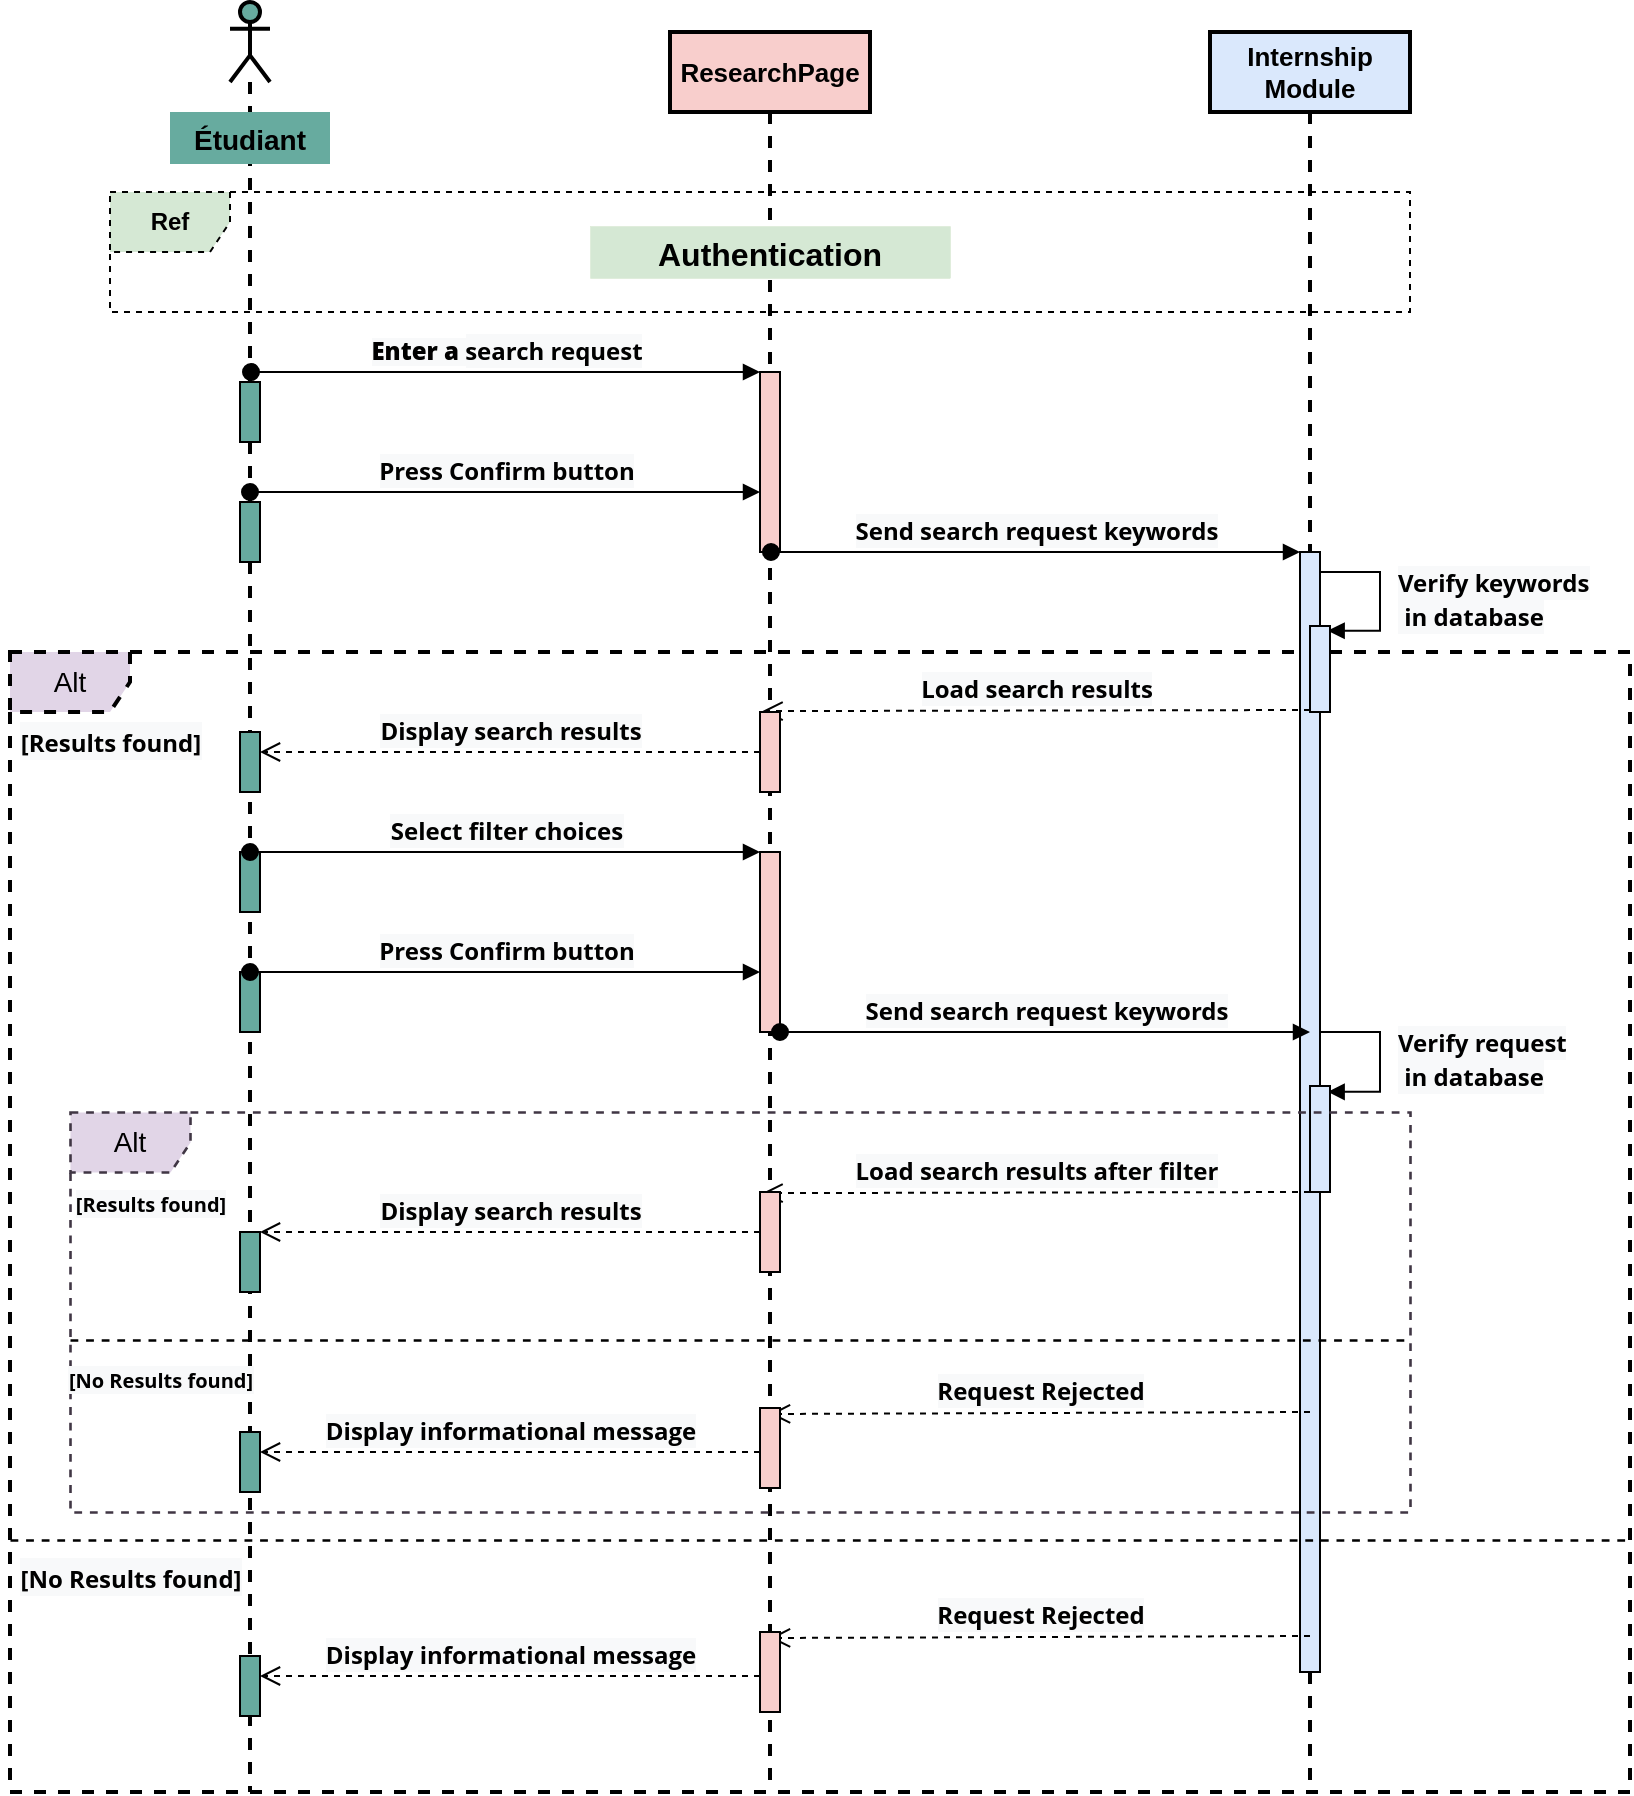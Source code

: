 <mxfile version="20.7.4" type="github">
  <diagram id="kgpKYQtTHZ0yAKxKKP6v" name="Page-1">
    <mxGraphModel dx="1259" dy="672" grid="1" gridSize="10" guides="1" tooltips="1" connect="1" arrows="1" fold="1" page="1" pageScale="1" pageWidth="850" pageHeight="1100" math="0" shadow="0">
      <root>
        <mxCell id="0" />
        <mxCell id="1" parent="0" />
        <mxCell id="At5qPvvLP8jXeKK-ldAs-17" value="Alt" style="shape=umlFrame;whiteSpace=wrap;html=1;labelBackgroundColor=none;strokeWidth=2;fontSize=14;dashed=1;fillColor=#e1d5e7;strokeColor=#000000;perimeterSpacing=0;spacingRight=0;" vertex="1" parent="1">
          <mxGeometry x="40" y="350" width="810" height="570" as="geometry" />
        </mxCell>
        <mxCell id="g-d-6gSf76YK7SEDgNIT-4" value="&lt;b&gt;&lt;font style=&quot;font-size: 13px;&quot;&gt;ResearchPage&lt;/font&gt;&lt;/b&gt;" style="shape=umlLifeline;perimeter=lifelinePerimeter;whiteSpace=wrap;html=1;container=1;collapsible=0;recursiveResize=0;outlineConnect=0;strokeWidth=2;fillColor=#f8cecc;strokeColor=#000000;" parent="1" vertex="1">
          <mxGeometry x="370" y="40" width="100" height="880" as="geometry" />
        </mxCell>
        <mxCell id="At5qPvvLP8jXeKK-ldAs-6" value="" style="html=1;points=[];perimeter=orthogonalPerimeter;labelBackgroundColor=none;strokeColor=#000000;strokeWidth=1;fontSize=16;fillColor=#f8cecc;" vertex="1" parent="g-d-6gSf76YK7SEDgNIT-4">
          <mxGeometry x="45" y="170" width="10" height="90" as="geometry" />
        </mxCell>
        <mxCell id="g-d-6gSf76YK7SEDgNIT-5" value="&lt;font style=&quot;font-size: 13px;&quot;&gt;&lt;b&gt;Internship&lt;br&gt;Module&lt;/b&gt;&lt;/font&gt;" style="shape=umlLifeline;perimeter=lifelinePerimeter;whiteSpace=wrap;html=1;container=1;collapsible=0;recursiveResize=0;outlineConnect=0;strokeWidth=2;fillColor=#dae8fc;strokeColor=#000000;" parent="1" vertex="1">
          <mxGeometry x="640" y="40" width="100" height="880" as="geometry" />
        </mxCell>
        <mxCell id="At5qPvvLP8jXeKK-ldAs-11" value="" style="html=1;points=[];perimeter=orthogonalPerimeter;labelBackgroundColor=none;strokeColor=#000000;strokeWidth=1;fontSize=14;fillColor=#dae8fc;" vertex="1" parent="g-d-6gSf76YK7SEDgNIT-5">
          <mxGeometry x="45" y="260" width="10" height="560" as="geometry" />
        </mxCell>
        <mxCell id="At5qPvvLP8jXeKK-ldAs-16" value="&lt;span style=&quot;box-sizing: content-box; -webkit-font-smoothing: antialiased; font-weight: bolder; font-family: &amp;quot;Open Sans&amp;quot;, &amp;quot;VP Default&amp;quot;; font-size: 12px; text-align: center; background-color: rgb(248, 249, 250);&quot;&gt;Verify keywords&lt;br&gt;&amp;nbsp;in database&lt;/span&gt;" style="edgeStyle=orthogonalEdgeStyle;html=1;align=left;spacingLeft=2;endArrow=block;rounded=0;entryX=0.883;entryY=0.055;fontSize=14;entryDx=0;entryDy=0;entryPerimeter=0;" edge="1" target="At5qPvvLP8jXeKK-ldAs-25" parent="g-d-6gSf76YK7SEDgNIT-5">
          <mxGeometry y="5" relative="1" as="geometry">
            <mxPoint x="55" y="270" as="sourcePoint" />
            <Array as="points">
              <mxPoint x="85" y="270" />
              <mxPoint x="85" y="299" />
            </Array>
            <mxPoint x="65" y="300" as="targetPoint" />
            <mxPoint as="offset" />
          </mxGeometry>
        </mxCell>
        <mxCell id="g-d-6gSf76YK7SEDgNIT-6" value="" style="shape=umlLifeline;participant=umlActor;perimeter=lifelinePerimeter;whiteSpace=wrap;html=1;container=1;collapsible=0;recursiveResize=0;verticalAlign=top;spacingTop=36;outlineConnect=0;fillColor=#67AB9F;align=left;strokeWidth=2;" parent="1" vertex="1">
          <mxGeometry x="150" y="25" width="20" height="895" as="geometry" />
        </mxCell>
        <mxCell id="At5qPvvLP8jXeKK-ldAs-8" value="" style="html=1;points=[];perimeter=orthogonalPerimeter;labelBackgroundColor=none;strokeColor=#000000;strokeWidth=1;fontSize=16;fillColor=#67ab9f;" vertex="1" parent="g-d-6gSf76YK7SEDgNIT-6">
          <mxGeometry x="5" y="190" width="10" height="30" as="geometry" />
        </mxCell>
        <mxCell id="At5qPvvLP8jXeKK-ldAs-9" value="" style="html=1;points=[];perimeter=orthogonalPerimeter;labelBackgroundColor=none;strokeColor=#000000;strokeWidth=1;fontSize=16;fillColor=#67ab9f;" vertex="1" parent="g-d-6gSf76YK7SEDgNIT-6">
          <mxGeometry x="5" y="250" width="10" height="30" as="geometry" />
        </mxCell>
        <mxCell id="g-d-6gSf76YK7SEDgNIT-9" value="Étudiant" style="text;align=center;fontStyle=1;verticalAlign=middle;spacingLeft=3;spacingRight=3;strokeColor=none;rotatable=0;points=[[0,0.5],[1,0.5]];portConstraint=eastwest;strokeWidth=2;fontSize=14;fillColor=#67AB9F;" parent="g-d-6gSf76YK7SEDgNIT-6" vertex="1">
          <mxGeometry x="-30" y="55" width="80" height="26" as="geometry" />
        </mxCell>
        <mxCell id="At5qPvvLP8jXeKK-ldAs-2" value="Ref" style="shape=umlFrame;whiteSpace=wrap;html=1;fillColor=#d5e8d4;strokeColor=#000000;fontStyle=1;dashed=1;" vertex="1" parent="1">
          <mxGeometry x="90" y="120" width="650" height="60" as="geometry" />
        </mxCell>
        <mxCell id="At5qPvvLP8jXeKK-ldAs-3" value="Authentication" style="text;align=center;fontStyle=1;verticalAlign=middle;spacingLeft=3;spacingRight=3;strokeColor=#82b366;rotatable=0;points=[[0,0.5],[1,0.5]];portConstraint=eastwest;fontSize=16;labelBackgroundColor=none;fillColor=#d5e8d4;strokeWidth=0;" vertex="1" parent="1">
          <mxGeometry x="330" y="137" width="180" height="26" as="geometry" />
        </mxCell>
        <mxCell id="At5qPvvLP8jXeKK-ldAs-7" value="&lt;font style=&quot;box-sizing: content-box; -webkit-font-smoothing: antialiased; font-family: &amp;quot;Open Sans&amp;quot;, &amp;quot;VP Default&amp;quot;; font-weight: 700; background-color: rgb(248, 249, 250);&quot; size=&quot;1&quot;&gt;&lt;span style=&quot;box-sizing: content-box; -webkit-font-smoothing: antialiased; font-weight: bolder; font-size: 12px;&quot;&gt;Enter a&amp;nbsp;&lt;/span&gt;&lt;/font&gt;&lt;span style=&quot;font-family: &amp;quot;Open Sans&amp;quot;, &amp;quot;VP Default&amp;quot;; font-size: 12px; font-weight: 700; background-color: rgb(248, 249, 250);&quot;&gt;search request&lt;/span&gt;" style="html=1;verticalAlign=bottom;startArrow=oval;endArrow=block;startSize=8;rounded=0;fontSize=16;" edge="1" target="At5qPvvLP8jXeKK-ldAs-6" parent="1" source="g-d-6gSf76YK7SEDgNIT-6">
          <mxGeometry relative="1" as="geometry">
            <mxPoint x="355" y="210" as="sourcePoint" />
            <Array as="points">
              <mxPoint x="280" y="210" />
            </Array>
          </mxGeometry>
        </mxCell>
        <mxCell id="At5qPvvLP8jXeKK-ldAs-10" value="&lt;span style=&quot;box-sizing: content-box; -webkit-font-smoothing: antialiased; font-weight: bolder; font-family: &amp;quot;Open Sans&amp;quot;, &amp;quot;VP Default&amp;quot;; font-size: 12px; background-color: rgb(248, 249, 250);&quot;&gt;Press Confirm button&lt;/span&gt;" style="html=1;verticalAlign=bottom;startArrow=oval;endArrow=block;startSize=8;rounded=0;fontSize=16;" edge="1" parent="1">
          <mxGeometry relative="1" as="geometry">
            <mxPoint x="160" y="270" as="sourcePoint" />
            <mxPoint x="415" y="270" as="targetPoint" />
            <Array as="points">
              <mxPoint x="280" y="270" />
            </Array>
          </mxGeometry>
        </mxCell>
        <mxCell id="At5qPvvLP8jXeKK-ldAs-12" value="&lt;span style=&quot;box-sizing: content-box; -webkit-font-smoothing: antialiased; font-weight: bolder; font-family: &amp;quot;Open Sans&amp;quot;, &amp;quot;VP Default&amp;quot;; font-size: 12px; background-color: rgb(248, 249, 250);&quot;&gt;Send search request keywords&lt;/span&gt;" style="html=1;verticalAlign=bottom;startArrow=oval;endArrow=block;startSize=8;rounded=0;fontSize=14;" edge="1" target="At5qPvvLP8jXeKK-ldAs-11" parent="1" source="g-d-6gSf76YK7SEDgNIT-4">
          <mxGeometry relative="1" as="geometry">
            <mxPoint x="625" y="300" as="sourcePoint" />
            <Array as="points">
              <mxPoint x="570" y="300" />
            </Array>
          </mxGeometry>
        </mxCell>
        <mxCell id="At5qPvvLP8jXeKK-ldAs-18" value="&lt;span style=&quot;box-sizing: content-box; -webkit-font-smoothing: antialiased; font-weight: bolder; font-family: &amp;quot;Open Sans&amp;quot;, &amp;quot;VP Default&amp;quot;; background-color: rgb(248, 249, 250);&quot;&gt;&lt;font style=&quot;font-size: 12px;&quot;&gt;[Results found]&lt;/font&gt;&lt;/span&gt;" style="text;html=1;align=center;verticalAlign=middle;resizable=0;points=[];autosize=1;strokeColor=none;fillColor=none;fontSize=14;" vertex="1" parent="1">
          <mxGeometry x="35" y="380" width="110" height="30" as="geometry" />
        </mxCell>
        <mxCell id="At5qPvvLP8jXeKK-ldAs-19" value="&lt;span style=&quot;box-sizing: content-box; -webkit-font-smoothing: antialiased; font-weight: bolder; font-family: &amp;quot;Open Sans&amp;quot;, &amp;quot;VP Default&amp;quot;; font-size: 12px; background-color: rgb(248, 249, 250);&quot;&gt;&lt;font style=&quot;box-sizing: content-box; -webkit-font-smoothing: antialiased;&quot;&gt;Load search results&lt;/font&gt;&lt;/span&gt;" style="html=1;verticalAlign=bottom;endArrow=open;dashed=1;endSize=8;rounded=0;fontSize=14;entryX=0.128;entryY=-0.011;entryDx=0;entryDy=0;entryPerimeter=0;" edge="1" parent="1" target="At5qPvvLP8jXeKK-ldAs-20">
          <mxGeometry relative="1" as="geometry">
            <mxPoint x="690" y="379" as="sourcePoint" />
            <mxPoint x="610" y="379" as="targetPoint" />
          </mxGeometry>
        </mxCell>
        <mxCell id="At5qPvvLP8jXeKK-ldAs-20" value="" style="html=1;points=[];perimeter=orthogonalPerimeter;labelBackgroundColor=none;strokeColor=#000000;strokeWidth=1;fontSize=14;fillColor=#f8cecc;" vertex="1" parent="1">
          <mxGeometry x="415" y="380" width="10" height="40" as="geometry" />
        </mxCell>
        <mxCell id="At5qPvvLP8jXeKK-ldAs-21" value="&lt;span style=&quot;box-sizing: content-box; -webkit-font-smoothing: antialiased; font-weight: bolder; font-family: &amp;quot;Open Sans&amp;quot;, &amp;quot;VP Default&amp;quot;; font-size: 12px; background-color: rgb(248, 249, 250);&quot;&gt;Display search results&lt;/span&gt;" style="html=1;verticalAlign=bottom;endArrow=open;dashed=1;endSize=8;rounded=0;fontSize=14;" edge="1" parent="1" source="At5qPvvLP8jXeKK-ldAs-20" target="At5qPvvLP8jXeKK-ldAs-22">
          <mxGeometry relative="1" as="geometry">
            <mxPoint x="410" y="399.5" as="sourcePoint" />
            <mxPoint x="330" y="399.5" as="targetPoint" />
          </mxGeometry>
        </mxCell>
        <mxCell id="At5qPvvLP8jXeKK-ldAs-22" value="" style="html=1;points=[];perimeter=orthogonalPerimeter;labelBackgroundColor=none;strokeColor=#000000;strokeWidth=1;fontSize=16;fillColor=#67ab9f;" vertex="1" parent="1">
          <mxGeometry x="155" y="390" width="10" height="30" as="geometry" />
        </mxCell>
        <mxCell id="At5qPvvLP8jXeKK-ldAs-25" value="" style="html=1;points=[];perimeter=orthogonalPerimeter;labelBackgroundColor=none;strokeColor=#000000;strokeWidth=1;fontSize=16;fillColor=#dae8fc;" vertex="1" parent="1">
          <mxGeometry x="690" y="337" width="10" height="43" as="geometry" />
        </mxCell>
        <mxCell id="At5qPvvLP8jXeKK-ldAs-26" value="" style="html=1;points=[];perimeter=orthogonalPerimeter;labelBackgroundColor=none;strokeColor=#000000;strokeWidth=1;fontSize=16;fillColor=#67ab9f;" vertex="1" parent="1">
          <mxGeometry x="155" y="450" width="10" height="30" as="geometry" />
        </mxCell>
        <mxCell id="At5qPvvLP8jXeKK-ldAs-27" value="" style="html=1;points=[];perimeter=orthogonalPerimeter;labelBackgroundColor=none;strokeColor=#000000;strokeWidth=1;fontSize=16;fillColor=#67ab9f;" vertex="1" parent="1">
          <mxGeometry x="155" y="510" width="10" height="30" as="geometry" />
        </mxCell>
        <mxCell id="At5qPvvLP8jXeKK-ldAs-28" value="&lt;span style=&quot;box-sizing: content-box; -webkit-font-smoothing: antialiased; font-weight: bolder; font-family: &amp;quot;Open Sans&amp;quot;, &amp;quot;VP Default&amp;quot;; font-size: 12px; background-color: rgb(248, 249, 250);&quot;&gt;Select filter choices&lt;/span&gt;" style="html=1;verticalAlign=bottom;startArrow=oval;endArrow=block;startSize=8;rounded=0;fontSize=16;" edge="1" parent="1">
          <mxGeometry relative="1" as="geometry">
            <mxPoint x="160" y="450" as="sourcePoint" />
            <mxPoint x="415" y="450" as="targetPoint" />
            <Array as="points">
              <mxPoint x="280" y="450" />
            </Array>
          </mxGeometry>
        </mxCell>
        <mxCell id="At5qPvvLP8jXeKK-ldAs-29" value="&lt;span style=&quot;font-family: &amp;quot;Open Sans&amp;quot;, &amp;quot;VP Default&amp;quot;; font-size: 12px; background-color: rgb(248, 249, 250);&quot;&gt;&lt;b&gt;Press Confirm button&lt;/b&gt;&lt;/span&gt;" style="html=1;verticalAlign=bottom;startArrow=oval;endArrow=block;startSize=8;rounded=0;fontSize=16;" edge="1" parent="1">
          <mxGeometry relative="1" as="geometry">
            <mxPoint x="160" y="510" as="sourcePoint" />
            <mxPoint x="415" y="510" as="targetPoint" />
            <Array as="points">
              <mxPoint x="280" y="510" />
            </Array>
          </mxGeometry>
        </mxCell>
        <mxCell id="At5qPvvLP8jXeKK-ldAs-30" value="" style="html=1;points=[];perimeter=orthogonalPerimeter;labelBackgroundColor=none;strokeColor=#000000;strokeWidth=1;fontSize=16;fillColor=#f8cecc;" vertex="1" parent="1">
          <mxGeometry x="415" y="450" width="10" height="90" as="geometry" />
        </mxCell>
        <mxCell id="At5qPvvLP8jXeKK-ldAs-33" value="&lt;span style=&quot;box-sizing: content-box; -webkit-font-smoothing: antialiased; font-weight: bolder; font-family: &amp;quot;Open Sans&amp;quot;, &amp;quot;VP Default&amp;quot;; font-size: 12px; background-color: rgb(248, 249, 250);&quot;&gt;Send search request keywords&lt;/span&gt;" style="html=1;verticalAlign=bottom;startArrow=oval;endArrow=block;startSize=8;rounded=0;fontSize=14;" edge="1" parent="1">
          <mxGeometry relative="1" as="geometry">
            <mxPoint x="425" y="540" as="sourcePoint" />
            <mxPoint x="690" y="540" as="targetPoint" />
            <Array as="points">
              <mxPoint x="575" y="540" />
            </Array>
          </mxGeometry>
        </mxCell>
        <mxCell id="At5qPvvLP8jXeKK-ldAs-34" value="&lt;span style=&quot;box-sizing: content-box; -webkit-font-smoothing: antialiased; font-weight: bolder; font-family: &amp;quot;Open Sans&amp;quot;, &amp;quot;VP Default&amp;quot;; font-size: 12px; text-align: center; background-color: rgb(248, 249, 250);&quot;&gt;Verify request&lt;br&gt;&amp;nbsp;in database&lt;/span&gt;" style="edgeStyle=orthogonalEdgeStyle;html=1;align=left;spacingLeft=2;endArrow=block;rounded=0;entryX=0.883;entryY=0.055;fontSize=14;entryDx=0;entryDy=0;entryPerimeter=0;" edge="1" parent="1" target="At5qPvvLP8jXeKK-ldAs-35">
          <mxGeometry y="5" relative="1" as="geometry">
            <mxPoint x="695" y="540" as="sourcePoint" />
            <Array as="points">
              <mxPoint x="725" y="540" />
              <mxPoint x="725" y="569" />
            </Array>
            <mxPoint x="65" y="530" as="targetPoint" />
            <mxPoint as="offset" />
          </mxGeometry>
        </mxCell>
        <mxCell id="At5qPvvLP8jXeKK-ldAs-35" value="" style="html=1;points=[];perimeter=orthogonalPerimeter;labelBackgroundColor=none;strokeColor=#000000;strokeWidth=1;fontSize=16;fillColor=#dae8fc;" vertex="1" parent="1">
          <mxGeometry x="690" y="567" width="10" height="53" as="geometry" />
        </mxCell>
        <mxCell id="At5qPvvLP8jXeKK-ldAs-36" value="Alt" style="shape=umlFrame;whiteSpace=wrap;html=1;labelBackgroundColor=none;strokeColor=#403644;strokeWidth=1.3;fontSize=14;fillColor=#e1d5e7;dashed=1;" vertex="1" parent="1">
          <mxGeometry x="70" y="580" width="670" height="200" as="geometry" />
        </mxCell>
        <mxCell id="At5qPvvLP8jXeKK-ldAs-37" value="&lt;span style=&quot;box-sizing: content-box; -webkit-font-smoothing: antialiased; font-weight: bolder; font-family: &amp;quot;Open Sans&amp;quot;, &amp;quot;VP Default&amp;quot;; font-size: x-small; background-color: rgb(248, 249, 250);&quot;&gt;[Results found]&lt;/span&gt;" style="text;html=1;align=center;verticalAlign=middle;resizable=0;points=[];autosize=1;strokeColor=none;fillColor=none;fontSize=14;" vertex="1" parent="1">
          <mxGeometry x="60" y="610" width="100" height="30" as="geometry" />
        </mxCell>
        <mxCell id="At5qPvvLP8jXeKK-ldAs-38" value="&lt;span style=&quot;box-sizing: content-box; -webkit-font-smoothing: antialiased; font-weight: bolder; font-family: &amp;quot;Open Sans&amp;quot;, &amp;quot;VP Default&amp;quot;; font-size: 12px; background-color: rgb(248, 249, 250);&quot;&gt;&lt;font style=&quot;box-sizing: content-box; -webkit-font-smoothing: antialiased;&quot;&gt;Load search results after filter&lt;/font&gt;&lt;/span&gt;" style="html=1;verticalAlign=bottom;endArrow=open;dashed=1;endSize=8;rounded=0;fontSize=14;entryX=0.128;entryY=-0.011;entryDx=0;entryDy=0;entryPerimeter=0;" edge="1" parent="1">
          <mxGeometry relative="1" as="geometry">
            <mxPoint x="690" y="620" as="sourcePoint" />
            <mxPoint x="416.28" y="620.56" as="targetPoint" />
          </mxGeometry>
        </mxCell>
        <mxCell id="At5qPvvLP8jXeKK-ldAs-39" value="" style="html=1;points=[];perimeter=orthogonalPerimeter;labelBackgroundColor=none;strokeColor=#000000;strokeWidth=1;fontSize=14;fillColor=#f8cecc;" vertex="1" parent="1">
          <mxGeometry x="415" y="620" width="10" height="40" as="geometry" />
        </mxCell>
        <mxCell id="At5qPvvLP8jXeKK-ldAs-40" value="&lt;span style=&quot;box-sizing: content-box; -webkit-font-smoothing: antialiased; font-weight: bolder; font-family: &amp;quot;Open Sans&amp;quot;, &amp;quot;VP Default&amp;quot;; font-size: 12px; background-color: rgb(248, 249, 250);&quot;&gt;Display search results&lt;/span&gt;" style="html=1;verticalAlign=bottom;endArrow=open;dashed=1;endSize=8;rounded=0;fontSize=14;" edge="1" parent="1" target="At5qPvvLP8jXeKK-ldAs-41">
          <mxGeometry relative="1" as="geometry">
            <mxPoint x="415" y="640" as="sourcePoint" />
            <mxPoint x="200" y="640" as="targetPoint" />
          </mxGeometry>
        </mxCell>
        <mxCell id="At5qPvvLP8jXeKK-ldAs-41" value="" style="html=1;points=[];perimeter=orthogonalPerimeter;labelBackgroundColor=none;strokeColor=#000000;strokeWidth=1;fontSize=16;fillColor=#67ab9f;" vertex="1" parent="1">
          <mxGeometry x="155" y="640" width="10" height="30" as="geometry" />
        </mxCell>
        <mxCell id="At5qPvvLP8jXeKK-ldAs-46" value="" style="line;strokeWidth=1.3;fillColor=none;align=left;verticalAlign=middle;spacingTop=-1;spacingLeft=3;spacingRight=3;rotatable=0;labelPosition=right;points=[];portConstraint=eastwest;strokeColor=inherit;dashed=1;labelBackgroundColor=none;fontSize=14;" vertex="1" parent="1">
          <mxGeometry x="70" y="690" width="670" height="8" as="geometry" />
        </mxCell>
        <mxCell id="At5qPvvLP8jXeKK-ldAs-47" value="&lt;span style=&quot;box-sizing: content-box; -webkit-font-smoothing: antialiased; font-weight: bolder; font-family: &amp;quot;Open Sans&amp;quot;, &amp;quot;VP Default&amp;quot;; font-size: x-small; background-color: rgb(248, 249, 250);&quot;&gt;[No Results found]&lt;/span&gt;" style="text;html=1;align=center;verticalAlign=middle;resizable=0;points=[];autosize=1;strokeColor=none;fillColor=none;fontSize=14;" vertex="1" parent="1">
          <mxGeometry x="55" y="698" width="120" height="30" as="geometry" />
        </mxCell>
        <mxCell id="At5qPvvLP8jXeKK-ldAs-48" value="&lt;span style=&quot;box-sizing: content-box; -webkit-font-smoothing: antialiased; font-weight: bolder; font-family: &amp;quot;Open Sans&amp;quot;, &amp;quot;VP Default&amp;quot;; font-size: 12px; background-color: rgb(248, 249, 250);&quot;&gt;Request Rejected&lt;/span&gt;" style="html=1;verticalAlign=bottom;endArrow=open;dashed=1;endSize=8;rounded=0;fontSize=14;" edge="1" parent="1">
          <mxGeometry relative="1" as="geometry">
            <mxPoint x="690" y="730" as="sourcePoint" />
            <mxPoint x="420" y="731" as="targetPoint" />
          </mxGeometry>
        </mxCell>
        <mxCell id="At5qPvvLP8jXeKK-ldAs-49" value="&lt;span style=&quot;font-family: &amp;quot;Open Sans&amp;quot;, &amp;quot;VP Default&amp;quot;; font-size: 12px; background-color: rgb(248, 249, 250);&quot;&gt;&lt;b&gt;Display informational message&lt;/b&gt;&lt;/span&gt;" style="html=1;verticalAlign=bottom;endArrow=open;dashed=1;endSize=8;rounded=0;fontSize=14;" edge="1" parent="1" target="At5qPvvLP8jXeKK-ldAs-51">
          <mxGeometry relative="1" as="geometry">
            <mxPoint x="415" y="750" as="sourcePoint" />
            <mxPoint x="170" y="750" as="targetPoint" />
          </mxGeometry>
        </mxCell>
        <mxCell id="At5qPvvLP8jXeKK-ldAs-50" value="" style="html=1;points=[];perimeter=orthogonalPerimeter;labelBackgroundColor=none;strokeColor=#000000;strokeWidth=1;fontSize=14;fillColor=#f8cecc;" vertex="1" parent="1">
          <mxGeometry x="415" y="728" width="10" height="40" as="geometry" />
        </mxCell>
        <mxCell id="At5qPvvLP8jXeKK-ldAs-51" value="" style="html=1;points=[];perimeter=orthogonalPerimeter;labelBackgroundColor=none;strokeColor=#000000;strokeWidth=1;fontSize=16;fillColor=#67ab9f;" vertex="1" parent="1">
          <mxGeometry x="155" y="740" width="10" height="30" as="geometry" />
        </mxCell>
        <mxCell id="At5qPvvLP8jXeKK-ldAs-52" value="&lt;span style=&quot;box-sizing: content-box; -webkit-font-smoothing: antialiased; font-weight: bolder; font-family: &amp;quot;Open Sans&amp;quot;, &amp;quot;VP Default&amp;quot;; font-size: 12px; background-color: rgb(248, 249, 250);&quot;&gt;Request Rejected&lt;/span&gt;" style="html=1;verticalAlign=bottom;endArrow=open;dashed=1;endSize=8;rounded=0;fontSize=14;" edge="1" parent="1">
          <mxGeometry relative="1" as="geometry">
            <mxPoint x="690" y="842" as="sourcePoint" />
            <mxPoint x="420" y="843" as="targetPoint" />
          </mxGeometry>
        </mxCell>
        <mxCell id="At5qPvvLP8jXeKK-ldAs-53" value="&lt;span style=&quot;font-family: &amp;quot;Open Sans&amp;quot;, &amp;quot;VP Default&amp;quot;; font-size: 12px; background-color: rgb(248, 249, 250);&quot;&gt;&lt;b&gt;Display informational message&lt;/b&gt;&lt;/span&gt;" style="html=1;verticalAlign=bottom;endArrow=open;dashed=1;endSize=8;rounded=0;fontSize=14;" edge="1" parent="1" target="At5qPvvLP8jXeKK-ldAs-55">
          <mxGeometry relative="1" as="geometry">
            <mxPoint x="415" y="862" as="sourcePoint" />
            <mxPoint x="170" y="862" as="targetPoint" />
          </mxGeometry>
        </mxCell>
        <mxCell id="At5qPvvLP8jXeKK-ldAs-54" value="" style="html=1;points=[];perimeter=orthogonalPerimeter;labelBackgroundColor=none;strokeColor=#000000;strokeWidth=1;fontSize=14;fillColor=#f8cecc;" vertex="1" parent="1">
          <mxGeometry x="415" y="840" width="10" height="40" as="geometry" />
        </mxCell>
        <mxCell id="At5qPvvLP8jXeKK-ldAs-55" value="" style="html=1;points=[];perimeter=orthogonalPerimeter;labelBackgroundColor=none;strokeColor=#000000;strokeWidth=1;fontSize=16;fillColor=#67ab9f;" vertex="1" parent="1">
          <mxGeometry x="155" y="852" width="10" height="30" as="geometry" />
        </mxCell>
        <mxCell id="At5qPvvLP8jXeKK-ldAs-56" value="" style="line;strokeWidth=1.3;fillColor=none;align=left;verticalAlign=middle;spacingTop=-1;spacingLeft=3;spacingRight=3;rotatable=0;labelPosition=right;points=[];portConstraint=eastwest;strokeColor=inherit;dashed=1;labelBackgroundColor=none;fontSize=14;" vertex="1" parent="1">
          <mxGeometry x="40" y="790" width="810" height="8" as="geometry" />
        </mxCell>
        <mxCell id="At5qPvvLP8jXeKK-ldAs-58" value="&lt;span style=&quot;box-sizing: content-box; -webkit-font-smoothing: antialiased; font-weight: bolder; font-family: &amp;quot;Open Sans&amp;quot;, &amp;quot;VP Default&amp;quot;; background-color: rgb(248, 249, 250);&quot;&gt;&lt;font style=&quot;font-size: 12px;&quot;&gt;[No Results found]&lt;/font&gt;&lt;/span&gt;" style="text;html=1;align=center;verticalAlign=middle;resizable=0;points=[];autosize=1;strokeColor=none;fillColor=none;fontSize=14;" vertex="1" parent="1">
          <mxGeometry x="35" y="798" width="130" height="30" as="geometry" />
        </mxCell>
      </root>
    </mxGraphModel>
  </diagram>
</mxfile>
